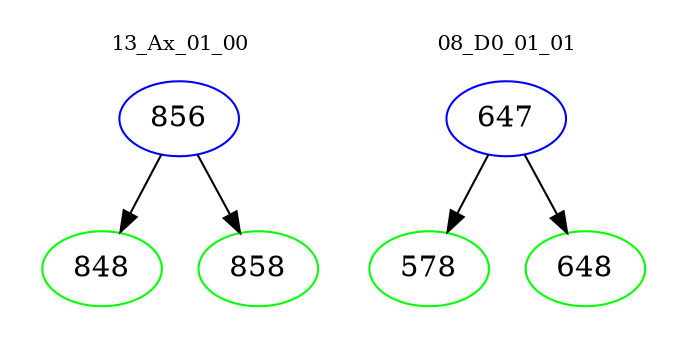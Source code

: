 digraph{
subgraph cluster_0 {
color = white
label = "13_Ax_01_00";
fontsize=10;
T0_856 [label="856", color="blue"]
T0_856 -> T0_848 [color="black"]
T0_848 [label="848", color="green"]
T0_856 -> T0_858 [color="black"]
T0_858 [label="858", color="green"]
}
subgraph cluster_1 {
color = white
label = "08_D0_01_01";
fontsize=10;
T1_647 [label="647", color="blue"]
T1_647 -> T1_578 [color="black"]
T1_578 [label="578", color="green"]
T1_647 -> T1_648 [color="black"]
T1_648 [label="648", color="green"]
}
}
